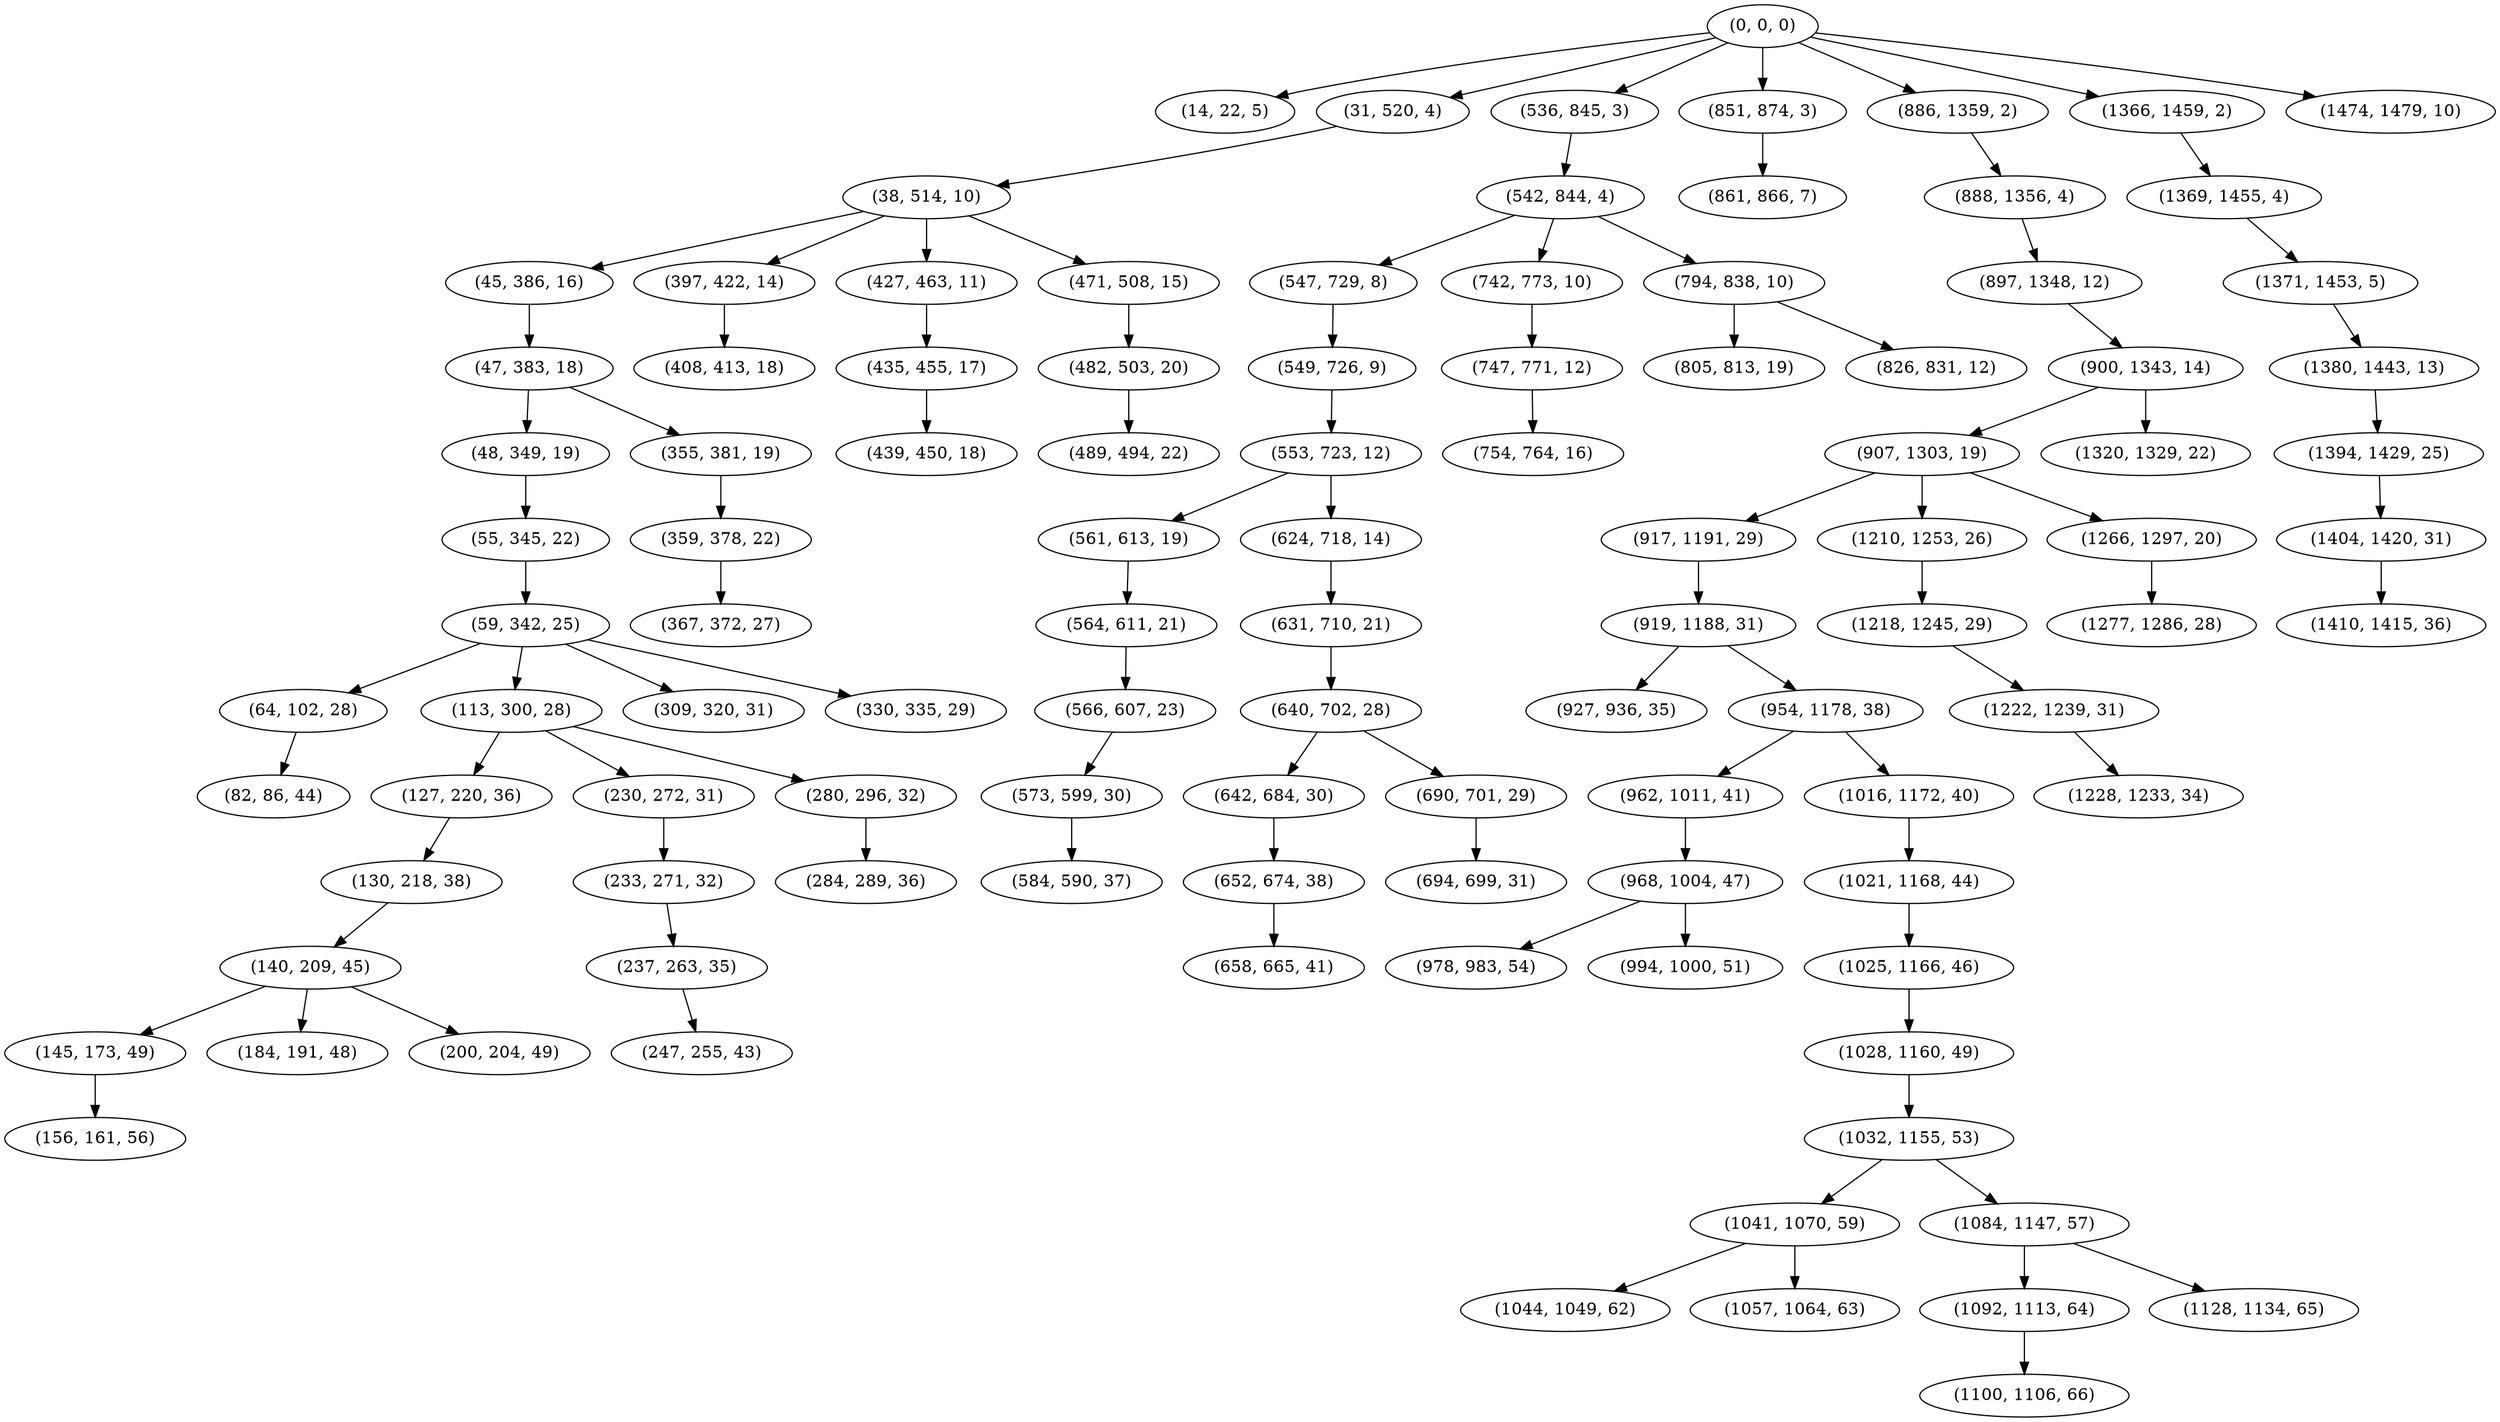 digraph tree {
    "(0, 0, 0)";
    "(14, 22, 5)";
    "(31, 520, 4)";
    "(38, 514, 10)";
    "(45, 386, 16)";
    "(47, 383, 18)";
    "(48, 349, 19)";
    "(55, 345, 22)";
    "(59, 342, 25)";
    "(64, 102, 28)";
    "(82, 86, 44)";
    "(113, 300, 28)";
    "(127, 220, 36)";
    "(130, 218, 38)";
    "(140, 209, 45)";
    "(145, 173, 49)";
    "(156, 161, 56)";
    "(184, 191, 48)";
    "(200, 204, 49)";
    "(230, 272, 31)";
    "(233, 271, 32)";
    "(237, 263, 35)";
    "(247, 255, 43)";
    "(280, 296, 32)";
    "(284, 289, 36)";
    "(309, 320, 31)";
    "(330, 335, 29)";
    "(355, 381, 19)";
    "(359, 378, 22)";
    "(367, 372, 27)";
    "(397, 422, 14)";
    "(408, 413, 18)";
    "(427, 463, 11)";
    "(435, 455, 17)";
    "(439, 450, 18)";
    "(471, 508, 15)";
    "(482, 503, 20)";
    "(489, 494, 22)";
    "(536, 845, 3)";
    "(542, 844, 4)";
    "(547, 729, 8)";
    "(549, 726, 9)";
    "(553, 723, 12)";
    "(561, 613, 19)";
    "(564, 611, 21)";
    "(566, 607, 23)";
    "(573, 599, 30)";
    "(584, 590, 37)";
    "(624, 718, 14)";
    "(631, 710, 21)";
    "(640, 702, 28)";
    "(642, 684, 30)";
    "(652, 674, 38)";
    "(658, 665, 41)";
    "(690, 701, 29)";
    "(694, 699, 31)";
    "(742, 773, 10)";
    "(747, 771, 12)";
    "(754, 764, 16)";
    "(794, 838, 10)";
    "(805, 813, 19)";
    "(826, 831, 12)";
    "(851, 874, 3)";
    "(861, 866, 7)";
    "(886, 1359, 2)";
    "(888, 1356, 4)";
    "(897, 1348, 12)";
    "(900, 1343, 14)";
    "(907, 1303, 19)";
    "(917, 1191, 29)";
    "(919, 1188, 31)";
    "(927, 936, 35)";
    "(954, 1178, 38)";
    "(962, 1011, 41)";
    "(968, 1004, 47)";
    "(978, 983, 54)";
    "(994, 1000, 51)";
    "(1016, 1172, 40)";
    "(1021, 1168, 44)";
    "(1025, 1166, 46)";
    "(1028, 1160, 49)";
    "(1032, 1155, 53)";
    "(1041, 1070, 59)";
    "(1044, 1049, 62)";
    "(1057, 1064, 63)";
    "(1084, 1147, 57)";
    "(1092, 1113, 64)";
    "(1100, 1106, 66)";
    "(1128, 1134, 65)";
    "(1210, 1253, 26)";
    "(1218, 1245, 29)";
    "(1222, 1239, 31)";
    "(1228, 1233, 34)";
    "(1266, 1297, 20)";
    "(1277, 1286, 28)";
    "(1320, 1329, 22)";
    "(1366, 1459, 2)";
    "(1369, 1455, 4)";
    "(1371, 1453, 5)";
    "(1380, 1443, 13)";
    "(1394, 1429, 25)";
    "(1404, 1420, 31)";
    "(1410, 1415, 36)";
    "(1474, 1479, 10)";
    "(0, 0, 0)" -> "(14, 22, 5)";
    "(0, 0, 0)" -> "(31, 520, 4)";
    "(0, 0, 0)" -> "(536, 845, 3)";
    "(0, 0, 0)" -> "(851, 874, 3)";
    "(0, 0, 0)" -> "(886, 1359, 2)";
    "(0, 0, 0)" -> "(1366, 1459, 2)";
    "(0, 0, 0)" -> "(1474, 1479, 10)";
    "(31, 520, 4)" -> "(38, 514, 10)";
    "(38, 514, 10)" -> "(45, 386, 16)";
    "(38, 514, 10)" -> "(397, 422, 14)";
    "(38, 514, 10)" -> "(427, 463, 11)";
    "(38, 514, 10)" -> "(471, 508, 15)";
    "(45, 386, 16)" -> "(47, 383, 18)";
    "(47, 383, 18)" -> "(48, 349, 19)";
    "(47, 383, 18)" -> "(355, 381, 19)";
    "(48, 349, 19)" -> "(55, 345, 22)";
    "(55, 345, 22)" -> "(59, 342, 25)";
    "(59, 342, 25)" -> "(64, 102, 28)";
    "(59, 342, 25)" -> "(113, 300, 28)";
    "(59, 342, 25)" -> "(309, 320, 31)";
    "(59, 342, 25)" -> "(330, 335, 29)";
    "(64, 102, 28)" -> "(82, 86, 44)";
    "(113, 300, 28)" -> "(127, 220, 36)";
    "(113, 300, 28)" -> "(230, 272, 31)";
    "(113, 300, 28)" -> "(280, 296, 32)";
    "(127, 220, 36)" -> "(130, 218, 38)";
    "(130, 218, 38)" -> "(140, 209, 45)";
    "(140, 209, 45)" -> "(145, 173, 49)";
    "(140, 209, 45)" -> "(184, 191, 48)";
    "(140, 209, 45)" -> "(200, 204, 49)";
    "(145, 173, 49)" -> "(156, 161, 56)";
    "(230, 272, 31)" -> "(233, 271, 32)";
    "(233, 271, 32)" -> "(237, 263, 35)";
    "(237, 263, 35)" -> "(247, 255, 43)";
    "(280, 296, 32)" -> "(284, 289, 36)";
    "(355, 381, 19)" -> "(359, 378, 22)";
    "(359, 378, 22)" -> "(367, 372, 27)";
    "(397, 422, 14)" -> "(408, 413, 18)";
    "(427, 463, 11)" -> "(435, 455, 17)";
    "(435, 455, 17)" -> "(439, 450, 18)";
    "(471, 508, 15)" -> "(482, 503, 20)";
    "(482, 503, 20)" -> "(489, 494, 22)";
    "(536, 845, 3)" -> "(542, 844, 4)";
    "(542, 844, 4)" -> "(547, 729, 8)";
    "(542, 844, 4)" -> "(742, 773, 10)";
    "(542, 844, 4)" -> "(794, 838, 10)";
    "(547, 729, 8)" -> "(549, 726, 9)";
    "(549, 726, 9)" -> "(553, 723, 12)";
    "(553, 723, 12)" -> "(561, 613, 19)";
    "(553, 723, 12)" -> "(624, 718, 14)";
    "(561, 613, 19)" -> "(564, 611, 21)";
    "(564, 611, 21)" -> "(566, 607, 23)";
    "(566, 607, 23)" -> "(573, 599, 30)";
    "(573, 599, 30)" -> "(584, 590, 37)";
    "(624, 718, 14)" -> "(631, 710, 21)";
    "(631, 710, 21)" -> "(640, 702, 28)";
    "(640, 702, 28)" -> "(642, 684, 30)";
    "(640, 702, 28)" -> "(690, 701, 29)";
    "(642, 684, 30)" -> "(652, 674, 38)";
    "(652, 674, 38)" -> "(658, 665, 41)";
    "(690, 701, 29)" -> "(694, 699, 31)";
    "(742, 773, 10)" -> "(747, 771, 12)";
    "(747, 771, 12)" -> "(754, 764, 16)";
    "(794, 838, 10)" -> "(805, 813, 19)";
    "(794, 838, 10)" -> "(826, 831, 12)";
    "(851, 874, 3)" -> "(861, 866, 7)";
    "(886, 1359, 2)" -> "(888, 1356, 4)";
    "(888, 1356, 4)" -> "(897, 1348, 12)";
    "(897, 1348, 12)" -> "(900, 1343, 14)";
    "(900, 1343, 14)" -> "(907, 1303, 19)";
    "(900, 1343, 14)" -> "(1320, 1329, 22)";
    "(907, 1303, 19)" -> "(917, 1191, 29)";
    "(907, 1303, 19)" -> "(1210, 1253, 26)";
    "(907, 1303, 19)" -> "(1266, 1297, 20)";
    "(917, 1191, 29)" -> "(919, 1188, 31)";
    "(919, 1188, 31)" -> "(927, 936, 35)";
    "(919, 1188, 31)" -> "(954, 1178, 38)";
    "(954, 1178, 38)" -> "(962, 1011, 41)";
    "(954, 1178, 38)" -> "(1016, 1172, 40)";
    "(962, 1011, 41)" -> "(968, 1004, 47)";
    "(968, 1004, 47)" -> "(978, 983, 54)";
    "(968, 1004, 47)" -> "(994, 1000, 51)";
    "(1016, 1172, 40)" -> "(1021, 1168, 44)";
    "(1021, 1168, 44)" -> "(1025, 1166, 46)";
    "(1025, 1166, 46)" -> "(1028, 1160, 49)";
    "(1028, 1160, 49)" -> "(1032, 1155, 53)";
    "(1032, 1155, 53)" -> "(1041, 1070, 59)";
    "(1032, 1155, 53)" -> "(1084, 1147, 57)";
    "(1041, 1070, 59)" -> "(1044, 1049, 62)";
    "(1041, 1070, 59)" -> "(1057, 1064, 63)";
    "(1084, 1147, 57)" -> "(1092, 1113, 64)";
    "(1084, 1147, 57)" -> "(1128, 1134, 65)";
    "(1092, 1113, 64)" -> "(1100, 1106, 66)";
    "(1210, 1253, 26)" -> "(1218, 1245, 29)";
    "(1218, 1245, 29)" -> "(1222, 1239, 31)";
    "(1222, 1239, 31)" -> "(1228, 1233, 34)";
    "(1266, 1297, 20)" -> "(1277, 1286, 28)";
    "(1366, 1459, 2)" -> "(1369, 1455, 4)";
    "(1369, 1455, 4)" -> "(1371, 1453, 5)";
    "(1371, 1453, 5)" -> "(1380, 1443, 13)";
    "(1380, 1443, 13)" -> "(1394, 1429, 25)";
    "(1394, 1429, 25)" -> "(1404, 1420, 31)";
    "(1404, 1420, 31)" -> "(1410, 1415, 36)";
}
